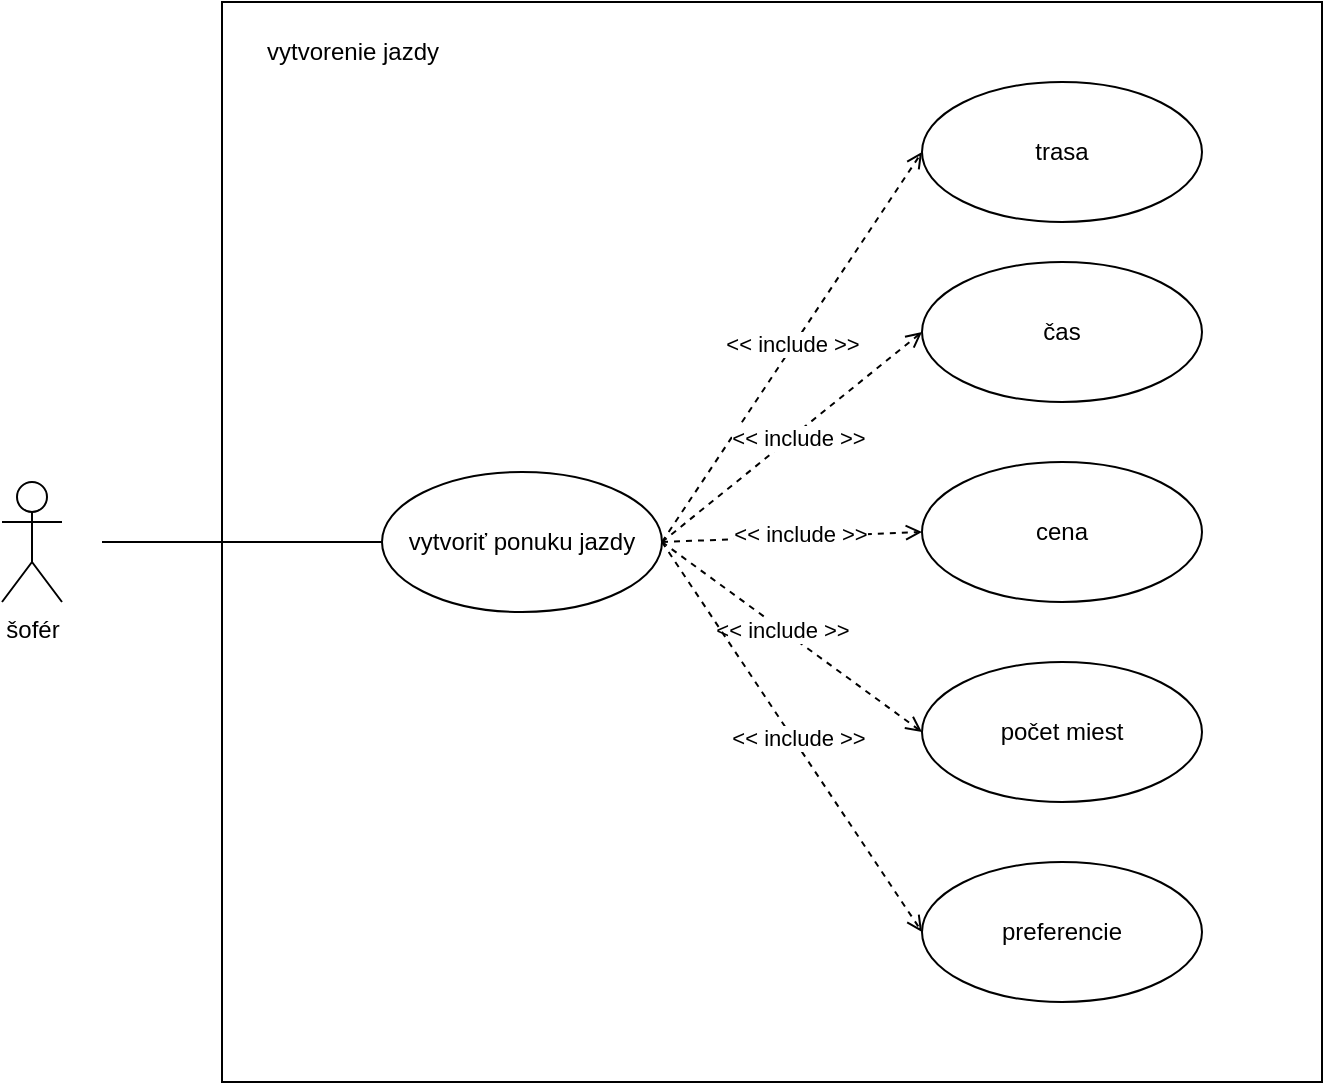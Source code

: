 <mxfile version="28.2.5">
  <diagram name="Page-1" id="O66Zc2N6zQsyupnuCFrc">
    <mxGraphModel dx="1351" dy="1046" grid="1" gridSize="10" guides="1" tooltips="1" connect="1" arrows="1" fold="1" page="1" pageScale="1" pageWidth="850" pageHeight="1100" math="0" shadow="0">
      <root>
        <mxCell id="0" />
        <mxCell id="1" parent="0" />
        <mxCell id="PM2Dux2kSBlhSj21qEQ_-26" style="rounded=0;orthogonalLoop=1;jettySize=auto;html=1;entryX=0;entryY=0.5;entryDx=0;entryDy=0;endArrow=none;endFill=0;" edge="1" parent="1" target="PM2Dux2kSBlhSj21qEQ_-2">
          <mxGeometry relative="1" as="geometry">
            <mxPoint x="100" y="400" as="sourcePoint" />
          </mxGeometry>
        </mxCell>
        <mxCell id="PM2Dux2kSBlhSj21qEQ_-1" value="šofér" style="shape=umlActor;verticalLabelPosition=bottom;verticalAlign=top;html=1;outlineConnect=0;" vertex="1" parent="1">
          <mxGeometry x="50" y="370" width="30" height="60" as="geometry" />
        </mxCell>
        <mxCell id="PM2Dux2kSBlhSj21qEQ_-8" style="rounded=0;orthogonalLoop=1;jettySize=auto;html=1;exitX=1;exitY=0.5;exitDx=0;exitDy=0;endArrow=open;endFill=0;dashed=1;entryX=0;entryY=0.5;entryDx=0;entryDy=0;" edge="1" parent="1" source="PM2Dux2kSBlhSj21qEQ_-2" target="PM2Dux2kSBlhSj21qEQ_-3">
          <mxGeometry relative="1" as="geometry" />
        </mxCell>
        <mxCell id="PM2Dux2kSBlhSj21qEQ_-15" value="&amp;lt;&amp;lt; include &amp;gt;&amp;gt;" style="edgeLabel;html=1;align=center;verticalAlign=middle;resizable=0;points=[];" vertex="1" connectable="0" parent="PM2Dux2kSBlhSj21qEQ_-8">
          <mxGeometry x="0.005" y="2" relative="1" as="geometry">
            <mxPoint x="1" as="offset" />
          </mxGeometry>
        </mxCell>
        <mxCell id="PM2Dux2kSBlhSj21qEQ_-9" style="rounded=0;orthogonalLoop=1;jettySize=auto;html=1;exitX=1;exitY=0.5;exitDx=0;exitDy=0;dashed=1;endArrow=open;endFill=0;entryX=0;entryY=0.5;entryDx=0;entryDy=0;" edge="1" parent="1" source="PM2Dux2kSBlhSj21qEQ_-2" target="PM2Dux2kSBlhSj21qEQ_-4">
          <mxGeometry relative="1" as="geometry">
            <mxPoint x="460" y="415" as="targetPoint" />
          </mxGeometry>
        </mxCell>
        <mxCell id="PM2Dux2kSBlhSj21qEQ_-16" value="&amp;lt;&amp;lt; include &amp;gt;&amp;gt;" style="edgeLabel;html=1;align=center;verticalAlign=middle;resizable=0;points=[];" vertex="1" connectable="0" parent="PM2Dux2kSBlhSj21qEQ_-9">
          <mxGeometry x="0.019" y="-2" relative="1" as="geometry">
            <mxPoint as="offset" />
          </mxGeometry>
        </mxCell>
        <mxCell id="PM2Dux2kSBlhSj21qEQ_-11" style="rounded=0;orthogonalLoop=1;jettySize=auto;html=1;exitX=1;exitY=0.5;exitDx=0;exitDy=0;dashed=1;endArrow=open;endFill=0;entryX=0;entryY=0.5;entryDx=0;entryDy=0;" edge="1" parent="1" source="PM2Dux2kSBlhSj21qEQ_-2" target="PM2Dux2kSBlhSj21qEQ_-5">
          <mxGeometry relative="1" as="geometry" />
        </mxCell>
        <mxCell id="PM2Dux2kSBlhSj21qEQ_-17" value="&amp;lt;&amp;lt; include &amp;gt;&amp;gt;" style="edgeLabel;html=1;align=center;verticalAlign=middle;resizable=0;points=[];" vertex="1" connectable="0" parent="PM2Dux2kSBlhSj21qEQ_-11">
          <mxGeometry x="0.052" y="2" relative="1" as="geometry">
            <mxPoint as="offset" />
          </mxGeometry>
        </mxCell>
        <mxCell id="PM2Dux2kSBlhSj21qEQ_-12" style="rounded=0;orthogonalLoop=1;jettySize=auto;html=1;exitX=1;exitY=0.5;exitDx=0;exitDy=0;dashed=1;endArrow=open;endFill=0;entryX=0;entryY=0.5;entryDx=0;entryDy=0;" edge="1" parent="1" source="PM2Dux2kSBlhSj21qEQ_-2" target="PM2Dux2kSBlhSj21qEQ_-6">
          <mxGeometry relative="1" as="geometry" />
        </mxCell>
        <mxCell id="PM2Dux2kSBlhSj21qEQ_-18" value="&amp;lt;&amp;lt; include &amp;gt;&amp;gt;" style="edgeLabel;html=1;align=center;verticalAlign=middle;resizable=0;points=[];" vertex="1" connectable="0" parent="PM2Dux2kSBlhSj21qEQ_-12">
          <mxGeometry x="-0.073" relative="1" as="geometry">
            <mxPoint as="offset" />
          </mxGeometry>
        </mxCell>
        <mxCell id="PM2Dux2kSBlhSj21qEQ_-13" style="rounded=0;orthogonalLoop=1;jettySize=auto;html=1;exitX=1;exitY=0.5;exitDx=0;exitDy=0;dashed=1;endArrow=open;endFill=0;entryX=0;entryY=0.5;entryDx=0;entryDy=0;" edge="1" parent="1" source="PM2Dux2kSBlhSj21qEQ_-2" target="PM2Dux2kSBlhSj21qEQ_-7">
          <mxGeometry relative="1" as="geometry">
            <mxPoint x="310" y="635" as="targetPoint" />
          </mxGeometry>
        </mxCell>
        <mxCell id="PM2Dux2kSBlhSj21qEQ_-19" value="&amp;lt;&amp;lt; include &amp;gt;&amp;gt;" style="edgeLabel;html=1;align=center;verticalAlign=middle;resizable=0;points=[];" vertex="1" connectable="0" parent="PM2Dux2kSBlhSj21qEQ_-13">
          <mxGeometry x="0.012" y="2" relative="1" as="geometry">
            <mxPoint as="offset" />
          </mxGeometry>
        </mxCell>
        <mxCell id="PM2Dux2kSBlhSj21qEQ_-2" value="vytvoriť ponuku jazdy" style="ellipse;whiteSpace=wrap;html=1;" vertex="1" parent="1">
          <mxGeometry x="240" y="365" width="140" height="70" as="geometry" />
        </mxCell>
        <mxCell id="PM2Dux2kSBlhSj21qEQ_-3" value="trasa" style="ellipse;whiteSpace=wrap;html=1;" vertex="1" parent="1">
          <mxGeometry x="510" y="170" width="140" height="70" as="geometry" />
        </mxCell>
        <mxCell id="PM2Dux2kSBlhSj21qEQ_-4" value="čas" style="ellipse;whiteSpace=wrap;html=1;" vertex="1" parent="1">
          <mxGeometry x="510" y="260" width="140" height="70" as="geometry" />
        </mxCell>
        <mxCell id="PM2Dux2kSBlhSj21qEQ_-5" value="cena" style="ellipse;whiteSpace=wrap;html=1;" vertex="1" parent="1">
          <mxGeometry x="510" y="360" width="140" height="70" as="geometry" />
        </mxCell>
        <mxCell id="PM2Dux2kSBlhSj21qEQ_-6" value="počet miest" style="ellipse;whiteSpace=wrap;html=1;" vertex="1" parent="1">
          <mxGeometry x="510" y="460" width="140" height="70" as="geometry" />
        </mxCell>
        <mxCell id="PM2Dux2kSBlhSj21qEQ_-7" value="preferencie" style="ellipse;whiteSpace=wrap;html=1;" vertex="1" parent="1">
          <mxGeometry x="510" y="560" width="140" height="70" as="geometry" />
        </mxCell>
        <mxCell id="PM2Dux2kSBlhSj21qEQ_-28" value="" style="rounded=0;whiteSpace=wrap;html=1;fillColor=none;" vertex="1" parent="1">
          <mxGeometry x="160" y="130" width="550" height="540" as="geometry" />
        </mxCell>
        <mxCell id="PM2Dux2kSBlhSj21qEQ_-29" value="vytvorenie jazdy" style="text;html=1;align=center;verticalAlign=middle;resizable=0;points=[];autosize=1;strokeColor=none;fillColor=none;" vertex="1" parent="1">
          <mxGeometry x="170" y="140" width="110" height="30" as="geometry" />
        </mxCell>
      </root>
    </mxGraphModel>
  </diagram>
</mxfile>
